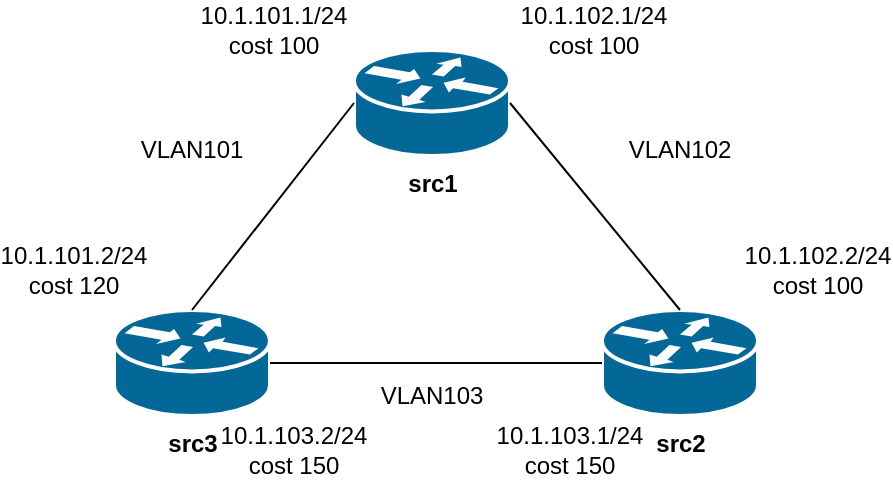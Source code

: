 <mxfile version="14.5.3" type="device"><diagram id="sEH1BCdFHpzP0Gub787j" name="Page-1"><mxGraphModel dx="1422" dy="772" grid="1" gridSize="10" guides="1" tooltips="1" connect="1" arrows="1" fold="1" page="1" pageScale="1" pageWidth="827" pageHeight="1169" math="0" shadow="0"><root><mxCell id="0"/><mxCell id="1" parent="0"/><mxCell id="IvbBMmuKfKWotDSNidMt-1" value="&lt;b&gt;src1&lt;/b&gt;" style="shape=mxgraph.cisco.routers.router;html=1;pointerEvents=1;dashed=0;fillColor=#036897;strokeColor=#ffffff;strokeWidth=2;verticalLabelPosition=bottom;verticalAlign=top;align=center;outlineConnect=0;" vertex="1" parent="1"><mxGeometry x="290" y="220" width="78" height="53" as="geometry"/></mxCell><mxCell id="IvbBMmuKfKWotDSNidMt-2" value="&lt;b&gt;src3&lt;/b&gt;" style="shape=mxgraph.cisco.routers.router;html=1;pointerEvents=1;dashed=0;fillColor=#036897;strokeColor=#ffffff;strokeWidth=2;verticalLabelPosition=bottom;verticalAlign=top;align=center;outlineConnect=0;" vertex="1" parent="1"><mxGeometry x="170" y="350" width="78" height="53" as="geometry"/></mxCell><mxCell id="IvbBMmuKfKWotDSNidMt-3" value="&lt;div&gt;&lt;b&gt;src2&lt;/b&gt;&lt;/div&gt;" style="shape=mxgraph.cisco.routers.router;html=1;pointerEvents=1;dashed=0;fillColor=#036897;strokeColor=#ffffff;strokeWidth=2;verticalLabelPosition=bottom;verticalAlign=top;align=center;outlineConnect=0;" vertex="1" parent="1"><mxGeometry x="414" y="350" width="78" height="53" as="geometry"/></mxCell><mxCell id="IvbBMmuKfKWotDSNidMt-5" value="" style="endArrow=none;html=1;exitX=0.5;exitY=0;exitDx=0;exitDy=0;exitPerimeter=0;entryX=0;entryY=0.5;entryDx=0;entryDy=0;entryPerimeter=0;" edge="1" parent="1" source="IvbBMmuKfKWotDSNidMt-2" target="IvbBMmuKfKWotDSNidMt-1"><mxGeometry width="50" height="50" relative="1" as="geometry"><mxPoint x="390" y="420" as="sourcePoint"/><mxPoint x="440" y="370" as="targetPoint"/></mxGeometry></mxCell><mxCell id="IvbBMmuKfKWotDSNidMt-6" value="" style="endArrow=none;html=1;exitX=1;exitY=0.5;exitDx=0;exitDy=0;exitPerimeter=0;entryX=0.5;entryY=0;entryDx=0;entryDy=0;entryPerimeter=0;" edge="1" parent="1" source="IvbBMmuKfKWotDSNidMt-1" target="IvbBMmuKfKWotDSNidMt-3"><mxGeometry width="50" height="50" relative="1" as="geometry"><mxPoint x="390" y="420" as="sourcePoint"/><mxPoint x="440" y="370" as="targetPoint"/></mxGeometry></mxCell><mxCell id="IvbBMmuKfKWotDSNidMt-7" value="" style="endArrow=none;html=1;exitX=1;exitY=0.5;exitDx=0;exitDy=0;exitPerimeter=0;entryX=0;entryY=0.5;entryDx=0;entryDy=0;entryPerimeter=0;" edge="1" parent="1" source="IvbBMmuKfKWotDSNidMt-2" target="IvbBMmuKfKWotDSNidMt-3"><mxGeometry width="50" height="50" relative="1" as="geometry"><mxPoint x="390" y="420" as="sourcePoint"/><mxPoint x="390" y="340" as="targetPoint"/></mxGeometry></mxCell><mxCell id="IvbBMmuKfKWotDSNidMt-9" value="VLAN101" style="text;html=1;strokeColor=none;fillColor=none;align=center;verticalAlign=middle;whiteSpace=wrap;rounded=0;" vertex="1" parent="1"><mxGeometry x="189" y="260" width="40" height="20" as="geometry"/></mxCell><mxCell id="IvbBMmuKfKWotDSNidMt-11" value="&lt;div&gt;VLAN103&lt;/div&gt;" style="text;html=1;strokeColor=none;fillColor=none;align=center;verticalAlign=middle;whiteSpace=wrap;rounded=0;" vertex="1" parent="1"><mxGeometry x="309" y="383" width="40" height="20" as="geometry"/></mxCell><mxCell id="IvbBMmuKfKWotDSNidMt-12" value="&lt;div&gt;VLAN102&lt;/div&gt;" style="text;html=1;strokeColor=none;fillColor=none;align=center;verticalAlign=middle;whiteSpace=wrap;rounded=0;" vertex="1" parent="1"><mxGeometry x="433" y="260" width="40" height="20" as="geometry"/></mxCell><mxCell id="IvbBMmuKfKWotDSNidMt-13" value="10.1.101.1/24 cost 100" style="text;html=1;strokeColor=none;fillColor=none;align=center;verticalAlign=middle;whiteSpace=wrap;rounded=0;" vertex="1" parent="1"><mxGeometry x="220" y="200" width="60" height="20" as="geometry"/></mxCell><mxCell id="IvbBMmuKfKWotDSNidMt-14" value="10.1.102.1/24 cost 100" style="text;html=1;strokeColor=none;fillColor=none;align=center;verticalAlign=middle;whiteSpace=wrap;rounded=0;" vertex="1" parent="1"><mxGeometry x="380" y="200" width="60" height="20" as="geometry"/></mxCell><mxCell id="IvbBMmuKfKWotDSNidMt-15" value="10.1.101.2/24 cost 120" style="text;html=1;strokeColor=none;fillColor=none;align=center;verticalAlign=middle;whiteSpace=wrap;rounded=0;" vertex="1" parent="1"><mxGeometry x="120" y="320" width="60" height="20" as="geometry"/></mxCell><mxCell id="IvbBMmuKfKWotDSNidMt-16" value="10.1.103.2/24 cost 150" style="text;html=1;strokeColor=none;fillColor=none;align=center;verticalAlign=middle;whiteSpace=wrap;rounded=0;" vertex="1" parent="1"><mxGeometry x="230" y="410" width="60" height="20" as="geometry"/></mxCell><mxCell id="IvbBMmuKfKWotDSNidMt-18" value="10.1.103.1/24 cost 150" style="text;html=1;strokeColor=none;fillColor=none;align=center;verticalAlign=middle;whiteSpace=wrap;rounded=0;" vertex="1" parent="1"><mxGeometry x="368" y="410" width="60" height="20" as="geometry"/></mxCell><mxCell id="IvbBMmuKfKWotDSNidMt-19" value="10.1.102.2/24 cost 100" style="text;html=1;strokeColor=none;fillColor=none;align=center;verticalAlign=middle;whiteSpace=wrap;rounded=0;" vertex="1" parent="1"><mxGeometry x="492" y="320" width="60" height="20" as="geometry"/></mxCell></root></mxGraphModel></diagram></mxfile>